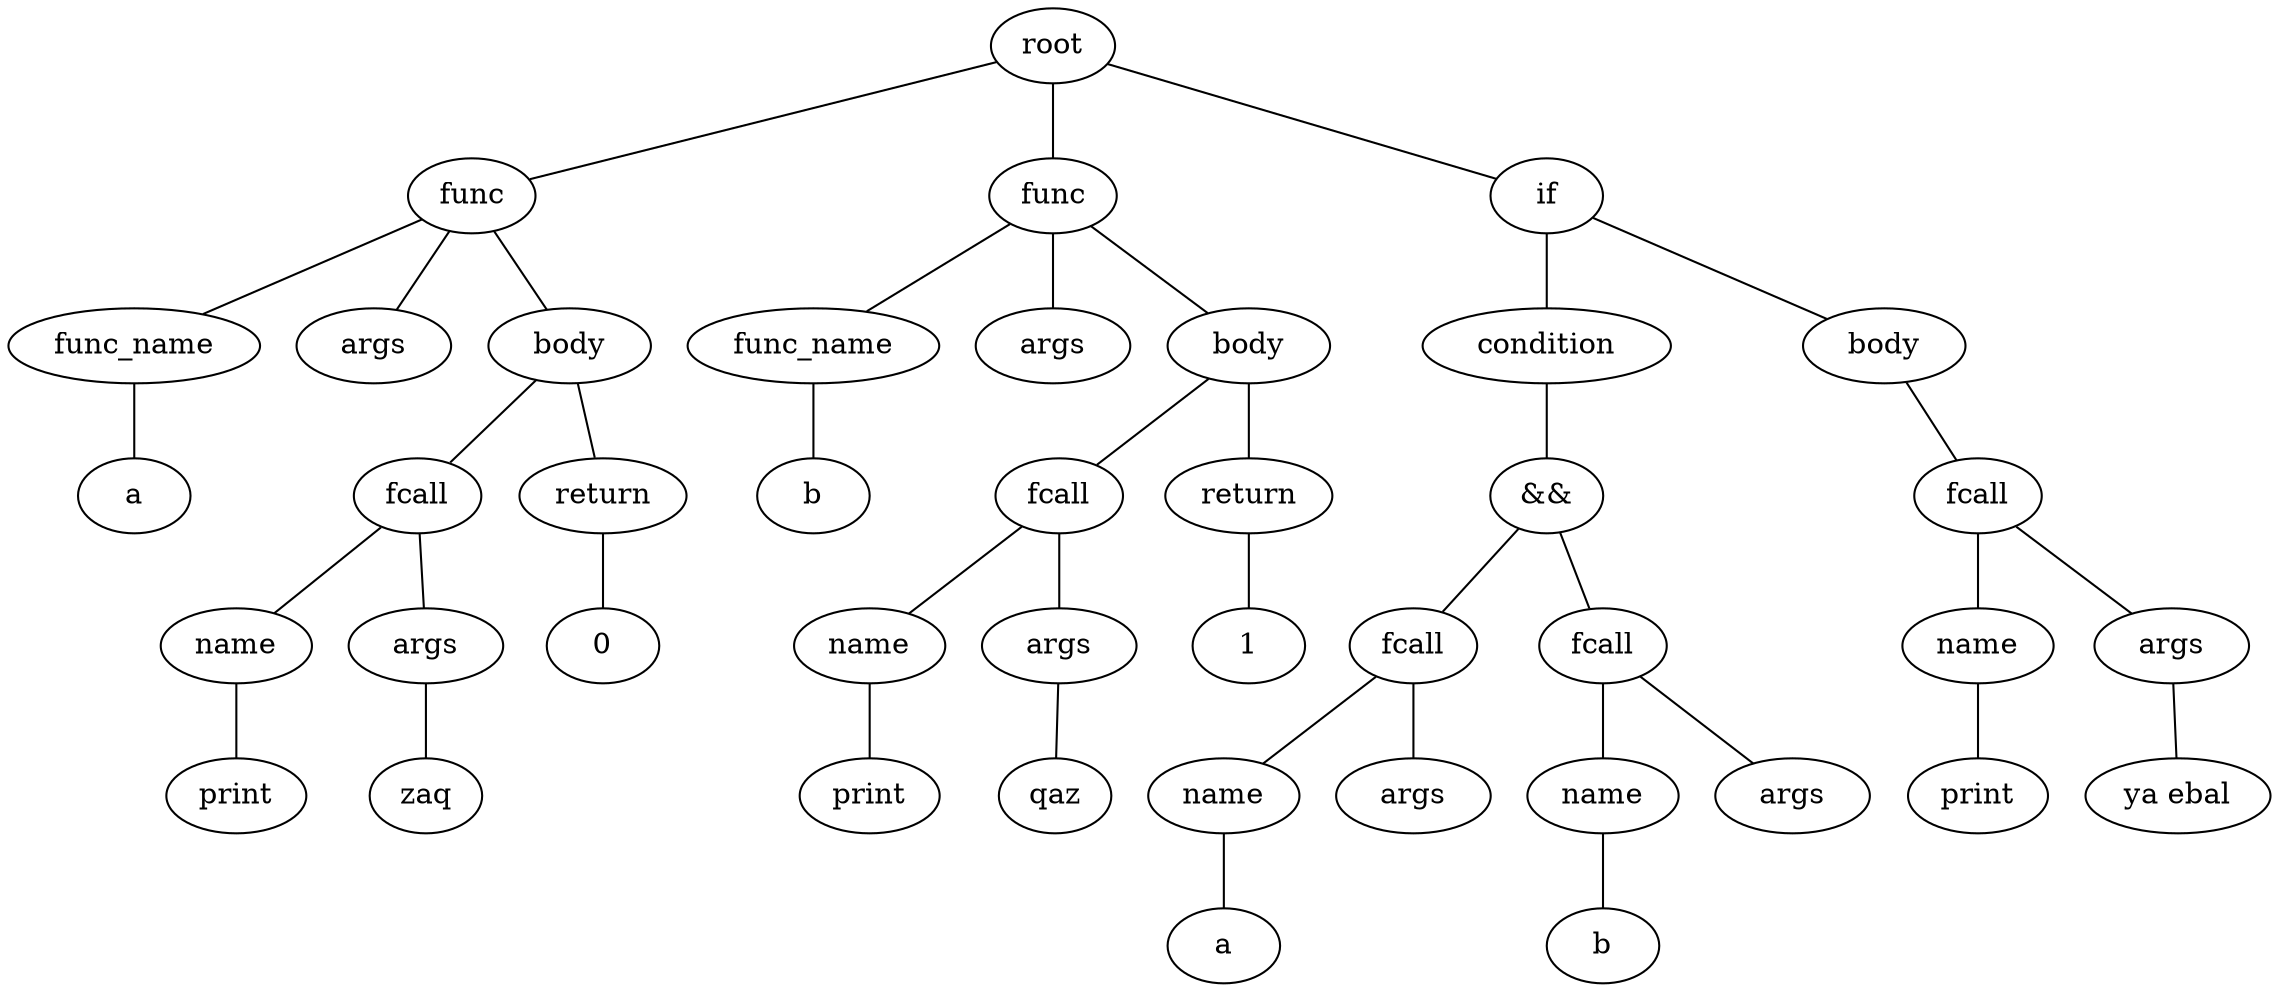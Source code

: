 graph graphname {
root;
func0[label = "func"];
root--func0;
func0name[label = "func_name"];
expr0[label = "a"];
func0name--expr0;
func0--func0name;
func0args[label = " args "];
func0 -- func0args;
func0body[label = " body "];
func0 -- func0body;
expr1[label = "fcall"];
func0body--expr1;
expr1name[label = "name"];
expr2[label = "print"];
expr1name--expr2;
expr1--expr1name;
expr1args[label = " args "];
expr1 -- expr1args;
expr3[label = "zaq"];
expr1args--expr3;
return0[label = "return"];
func0body--return0;
expr4[label = "0"];
return0--expr4;
func1[label = "func"];
root--func1;
func1name[label = "func_name"];
expr5[label = "b"];
func1name--expr5;
func1--func1name;
func1args[label = " args "];
func1 -- func1args;
func1body[label = " body "];
func1 -- func1body;
expr6[label = "fcall"];
func1body--expr6;
expr6name[label = "name"];
expr7[label = "print"];
expr6name--expr7;
expr6--expr6name;
expr6args[label = " args "];
expr6 -- expr6args;
expr8[label = "qaz"];
expr6args--expr8;
return1[label = "return"];
func1body--return1;
expr9[label = "1"];
return1--expr9;
if0[label = "if"];
root--if0;if0condition[label = " condition "];
if0 -- if0condition;
expr10[label = "&&"];
if0condition--expr10;
expr11[label = "fcall"];
expr10--expr11;
expr11name[label = "name"];
expr12[label = "a"];
expr11name--expr12;
expr11--expr11name;
expr11args[label = " args "];
expr11 -- expr11args;
expr13[label = "fcall"];
expr10--expr13;
expr13name[label = "name"];
expr14[label = "b"];
expr13name--expr14;
expr13--expr13name;
expr13args[label = " args "];
expr13 -- expr13args;
if0body[label = " body "];
if0 -- if0body;
expr15[label = "fcall"];
if0body--expr15;
expr15name[label = "name"];
expr16[label = "print"];
expr15name--expr16;
expr15--expr15name;
expr15args[label = " args "];
expr15 -- expr15args;
expr17[label = "ya ebal"];
expr15args--expr17;
}
